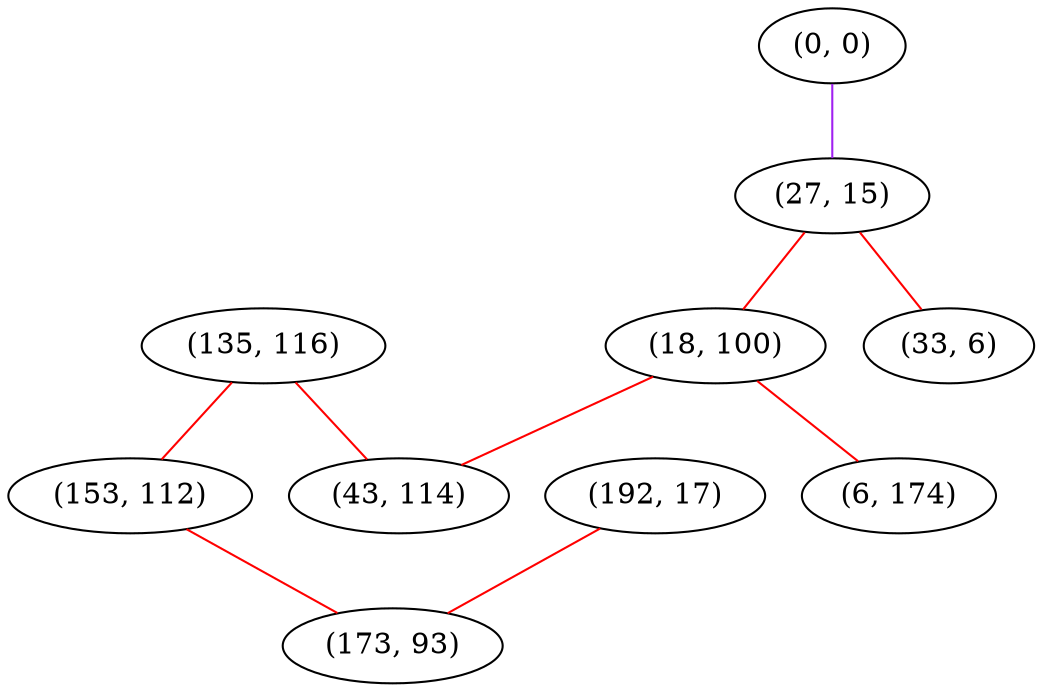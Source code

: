 graph "" {
"(135, 116)";
"(153, 112)";
"(0, 0)";
"(27, 15)";
"(18, 100)";
"(192, 17)";
"(33, 6)";
"(173, 93)";
"(43, 114)";
"(6, 174)";
"(135, 116)" -- "(43, 114)"  [color=red, key=0, weight=1];
"(135, 116)" -- "(153, 112)"  [color=red, key=0, weight=1];
"(153, 112)" -- "(173, 93)"  [color=red, key=0, weight=1];
"(0, 0)" -- "(27, 15)"  [color=purple, key=0, weight=4];
"(27, 15)" -- "(33, 6)"  [color=red, key=0, weight=1];
"(27, 15)" -- "(18, 100)"  [color=red, key=0, weight=1];
"(18, 100)" -- "(43, 114)"  [color=red, key=0, weight=1];
"(18, 100)" -- "(6, 174)"  [color=red, key=0, weight=1];
"(192, 17)" -- "(173, 93)"  [color=red, key=0, weight=1];
}
